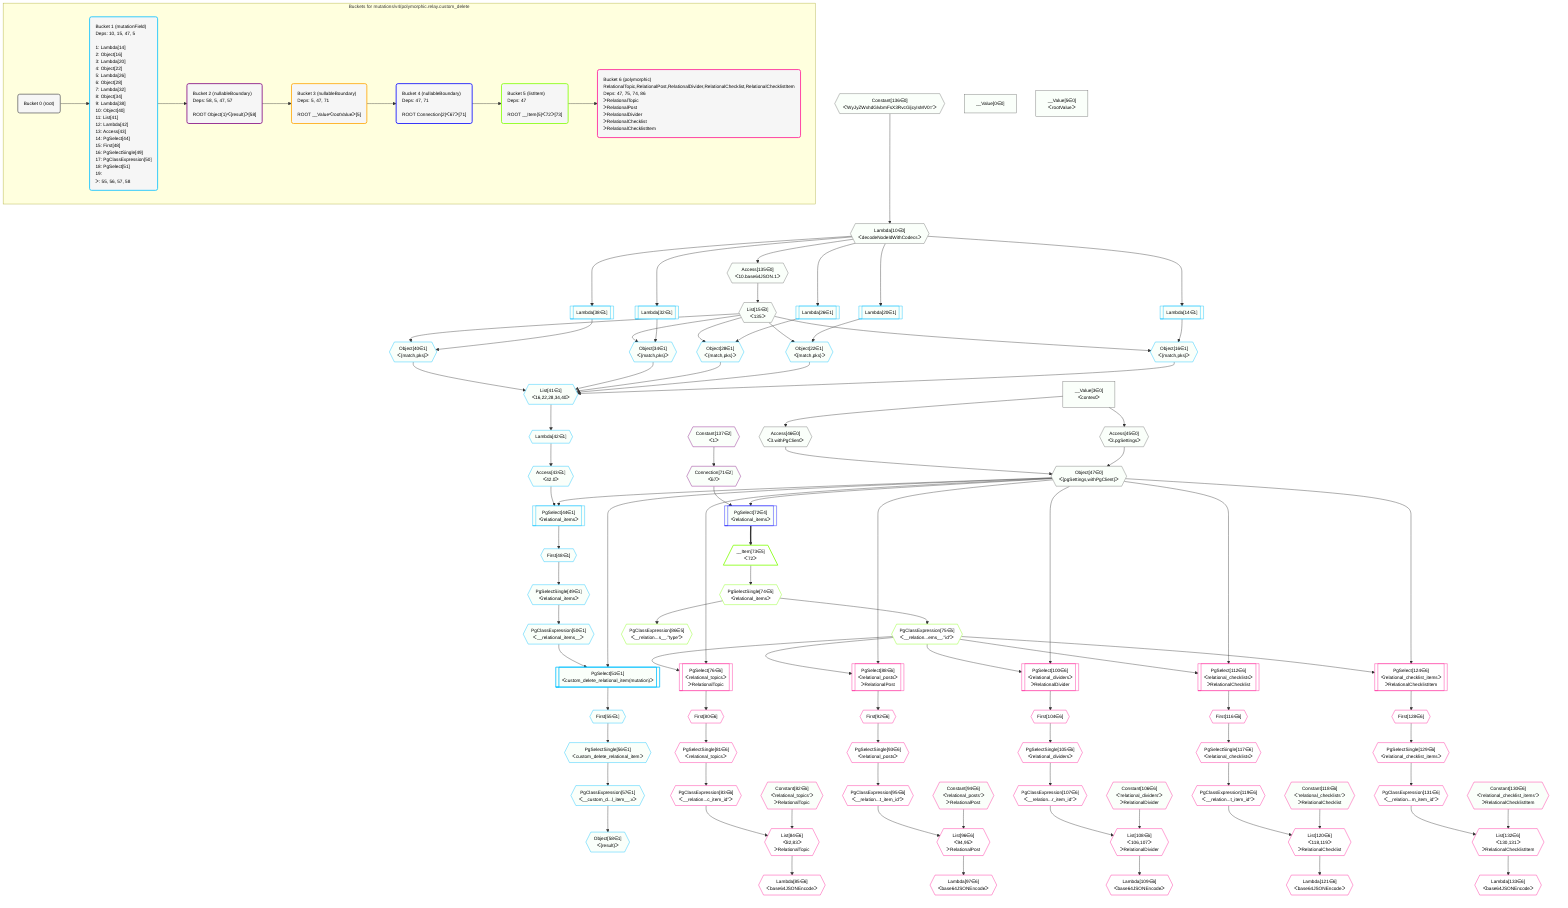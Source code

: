 %%{init: {'themeVariables': { 'fontSize': '12px'}}}%%
graph TD
    classDef path fill:#eee,stroke:#000,color:#000
    classDef plan fill:#fff,stroke-width:1px,color:#000
    classDef itemplan fill:#fff,stroke-width:2px,color:#000
    classDef unbatchedplan fill:#dff,stroke-width:1px,color:#000
    classDef sideeffectplan fill:#fcc,stroke-width:2px,color:#000
    classDef bucket fill:#f6f6f6,color:#000,stroke-width:2px,text-align:left


    %% plan dependencies
    Object47{{"Object[47∈0]<br />ᐸ{pgSettings,withPgClient}ᐳ"}}:::plan
    Access45{{"Access[45∈0]<br />ᐸ3.pgSettingsᐳ"}}:::plan
    Access46{{"Access[46∈0]<br />ᐸ3.withPgClientᐳ"}}:::plan
    Access45 & Access46 --> Object47
    Lambda10{{"Lambda[10∈0]<br />ᐸdecodeNodeIdWithCodecsᐳ"}}:::plan
    Constant136{{"Constant[136∈0]<br />ᐸ'WyJyZWxhdGlvbmFsX3RvcGljcyIsMV0='ᐳ"}}:::plan
    Constant136 --> Lambda10
    List15{{"List[15∈0]<br />ᐸ135ᐳ"}}:::plan
    Access135{{"Access[135∈0]<br />ᐸ10.base64JSON.1ᐳ"}}:::plan
    Access135 --> List15
    __Value3["__Value[3∈0]<br />ᐸcontextᐳ"]:::plan
    __Value3 --> Access45
    __Value3 --> Access46
    Lambda10 --> Access135
    __Value0["__Value[0∈0]"]:::plan
    __Value5["__Value[5∈0]<br />ᐸrootValueᐳ"]:::plan
    List41{{"List[41∈1]<br />ᐸ16,22,28,34,40ᐳ"}}:::plan
    Object16{{"Object[16∈1]<br />ᐸ{match,pks}ᐳ"}}:::plan
    Object22{{"Object[22∈1]<br />ᐸ{match,pks}ᐳ"}}:::plan
    Object28{{"Object[28∈1]<br />ᐸ{match,pks}ᐳ"}}:::plan
    Object34{{"Object[34∈1]<br />ᐸ{match,pks}ᐳ"}}:::plan
    Object40{{"Object[40∈1]<br />ᐸ{match,pks}ᐳ"}}:::plan
    Object16 & Object22 & Object28 & Object34 & Object40 --> List41
    Lambda14[["Lambda[14∈1]"]]:::unbatchedplan
    Lambda14 & List15 --> Object16
    Lambda20[["Lambda[20∈1]"]]:::unbatchedplan
    Lambda20 & List15 --> Object22
    Lambda26[["Lambda[26∈1]"]]:::unbatchedplan
    Lambda26 & List15 --> Object28
    Lambda32[["Lambda[32∈1]"]]:::unbatchedplan
    Lambda32 & List15 --> Object34
    Lambda38[["Lambda[38∈1]"]]:::unbatchedplan
    Lambda38 & List15 --> Object40
    PgSelect44[["PgSelect[44∈1]<br />ᐸrelational_itemsᐳ"]]:::plan
    Access43{{"Access[43∈1]<br />ᐸ42.0ᐳ"}}:::plan
    Object47 & Access43 --> PgSelect44
    PgSelect51[["PgSelect[51∈1]<br />ᐸcustom_delete_relational_item(mutation)ᐳ"]]:::sideeffectplan
    PgClassExpression50{{"PgClassExpression[50∈1]<br />ᐸ__relational_items__ᐳ"}}:::plan
    Object47 & PgClassExpression50 --> PgSelect51
    Lambda10 --> Lambda14
    Lambda10 --> Lambda20
    Lambda10 --> Lambda26
    Lambda10 --> Lambda32
    Lambda10 --> Lambda38
    Lambda42{{"Lambda[42∈1]"}}:::plan
    List41 --> Lambda42
    Lambda42 --> Access43
    First48{{"First[48∈1]"}}:::plan
    PgSelect44 --> First48
    PgSelectSingle49{{"PgSelectSingle[49∈1]<br />ᐸrelational_itemsᐳ"}}:::plan
    First48 --> PgSelectSingle49
    PgSelectSingle49 --> PgClassExpression50
    First55{{"First[55∈1]"}}:::plan
    PgSelect51 --> First55
    PgSelectSingle56{{"PgSelectSingle[56∈1]<br />ᐸcustom_delete_relational_itemᐳ"}}:::plan
    First55 --> PgSelectSingle56
    PgClassExpression57{{"PgClassExpression[57∈1]<br />ᐸ__custom_d...l_item__.vᐳ"}}:::plan
    PgSelectSingle56 --> PgClassExpression57
    Object58{{"Object[58∈1]<br />ᐸ{result}ᐳ"}}:::plan
    PgClassExpression57 --> Object58
    Connection71{{"Connection[71∈2]<br />ᐸ67ᐳ"}}:::plan
    Constant137{{"Constant[137∈2]<br />ᐸ1ᐳ"}}:::plan
    Constant137 --> Connection71
    PgSelect72[["PgSelect[72∈4]<br />ᐸrelational_itemsᐳ"]]:::plan
    Object47 & Connection71 --> PgSelect72
    __Item73[/"__Item[73∈5]<br />ᐸ72ᐳ"\]:::itemplan
    PgSelect72 ==> __Item73
    PgSelectSingle74{{"PgSelectSingle[74∈5]<br />ᐸrelational_itemsᐳ"}}:::plan
    __Item73 --> PgSelectSingle74
    PgClassExpression75{{"PgClassExpression[75∈5]<br />ᐸ__relation...ems__.”id”ᐳ"}}:::plan
    PgSelectSingle74 --> PgClassExpression75
    PgClassExpression86{{"PgClassExpression[86∈5]<br />ᐸ__relation...s__.”type”ᐳ"}}:::plan
    PgSelectSingle74 --> PgClassExpression86
    PgSelect76[["PgSelect[76∈6]<br />ᐸrelational_topicsᐳ<br />ᐳRelationalTopic"]]:::plan
    Object47 & PgClassExpression75 --> PgSelect76
    List84{{"List[84∈6]<br />ᐸ82,83ᐳ<br />ᐳRelationalTopic"}}:::plan
    Constant82{{"Constant[82∈6]<br />ᐸ'relational_topics'ᐳ<br />ᐳRelationalTopic"}}:::plan
    PgClassExpression83{{"PgClassExpression[83∈6]<br />ᐸ__relation...c_item_id”ᐳ"}}:::plan
    Constant82 & PgClassExpression83 --> List84
    PgSelect88[["PgSelect[88∈6]<br />ᐸrelational_postsᐳ<br />ᐳRelationalPost"]]:::plan
    Object47 & PgClassExpression75 --> PgSelect88
    List96{{"List[96∈6]<br />ᐸ94,95ᐳ<br />ᐳRelationalPost"}}:::plan
    Constant94{{"Constant[94∈6]<br />ᐸ'relational_posts'ᐳ<br />ᐳRelationalPost"}}:::plan
    PgClassExpression95{{"PgClassExpression[95∈6]<br />ᐸ__relation...t_item_id”ᐳ"}}:::plan
    Constant94 & PgClassExpression95 --> List96
    PgSelect100[["PgSelect[100∈6]<br />ᐸrelational_dividersᐳ<br />ᐳRelationalDivider"]]:::plan
    Object47 & PgClassExpression75 --> PgSelect100
    List108{{"List[108∈6]<br />ᐸ106,107ᐳ<br />ᐳRelationalDivider"}}:::plan
    Constant106{{"Constant[106∈6]<br />ᐸ'relational_dividers'ᐳ<br />ᐳRelationalDivider"}}:::plan
    PgClassExpression107{{"PgClassExpression[107∈6]<br />ᐸ__relation...r_item_id”ᐳ"}}:::plan
    Constant106 & PgClassExpression107 --> List108
    PgSelect112[["PgSelect[112∈6]<br />ᐸrelational_checklistsᐳ<br />ᐳRelationalChecklist"]]:::plan
    Object47 & PgClassExpression75 --> PgSelect112
    List120{{"List[120∈6]<br />ᐸ118,119ᐳ<br />ᐳRelationalChecklist"}}:::plan
    Constant118{{"Constant[118∈6]<br />ᐸ'relational_checklists'ᐳ<br />ᐳRelationalChecklist"}}:::plan
    PgClassExpression119{{"PgClassExpression[119∈6]<br />ᐸ__relation...t_item_id”ᐳ"}}:::plan
    Constant118 & PgClassExpression119 --> List120
    PgSelect124[["PgSelect[124∈6]<br />ᐸrelational_checklist_itemsᐳ<br />ᐳRelationalChecklistItem"]]:::plan
    Object47 & PgClassExpression75 --> PgSelect124
    List132{{"List[132∈6]<br />ᐸ130,131ᐳ<br />ᐳRelationalChecklistItem"}}:::plan
    Constant130{{"Constant[130∈6]<br />ᐸ'relational_checklist_items'ᐳ<br />ᐳRelationalChecklistItem"}}:::plan
    PgClassExpression131{{"PgClassExpression[131∈6]<br />ᐸ__relation...m_item_id”ᐳ"}}:::plan
    Constant130 & PgClassExpression131 --> List132
    First80{{"First[80∈6]"}}:::plan
    PgSelect76 --> First80
    PgSelectSingle81{{"PgSelectSingle[81∈6]<br />ᐸrelational_topicsᐳ"}}:::plan
    First80 --> PgSelectSingle81
    PgSelectSingle81 --> PgClassExpression83
    Lambda85{{"Lambda[85∈6]<br />ᐸbase64JSONEncodeᐳ"}}:::plan
    List84 --> Lambda85
    First92{{"First[92∈6]"}}:::plan
    PgSelect88 --> First92
    PgSelectSingle93{{"PgSelectSingle[93∈6]<br />ᐸrelational_postsᐳ"}}:::plan
    First92 --> PgSelectSingle93
    PgSelectSingle93 --> PgClassExpression95
    Lambda97{{"Lambda[97∈6]<br />ᐸbase64JSONEncodeᐳ"}}:::plan
    List96 --> Lambda97
    First104{{"First[104∈6]"}}:::plan
    PgSelect100 --> First104
    PgSelectSingle105{{"PgSelectSingle[105∈6]<br />ᐸrelational_dividersᐳ"}}:::plan
    First104 --> PgSelectSingle105
    PgSelectSingle105 --> PgClassExpression107
    Lambda109{{"Lambda[109∈6]<br />ᐸbase64JSONEncodeᐳ"}}:::plan
    List108 --> Lambda109
    First116{{"First[116∈6]"}}:::plan
    PgSelect112 --> First116
    PgSelectSingle117{{"PgSelectSingle[117∈6]<br />ᐸrelational_checklistsᐳ"}}:::plan
    First116 --> PgSelectSingle117
    PgSelectSingle117 --> PgClassExpression119
    Lambda121{{"Lambda[121∈6]<br />ᐸbase64JSONEncodeᐳ"}}:::plan
    List120 --> Lambda121
    First128{{"First[128∈6]"}}:::plan
    PgSelect124 --> First128
    PgSelectSingle129{{"PgSelectSingle[129∈6]<br />ᐸrelational_checklist_itemsᐳ"}}:::plan
    First128 --> PgSelectSingle129
    PgSelectSingle129 --> PgClassExpression131
    Lambda133{{"Lambda[133∈6]<br />ᐸbase64JSONEncodeᐳ"}}:::plan
    List132 --> Lambda133

    %% define steps

    subgraph "Buckets for mutations/v4/polymorphic.relay.custom_delete"
    Bucket0("Bucket 0 (root)"):::bucket
    classDef bucket0 stroke:#696969
    class Bucket0,__Value0,__Value3,__Value5,Lambda10,List15,Access45,Access46,Object47,Access135,Constant136 bucket0
    Bucket1("Bucket 1 (mutationField)<br />Deps: 10, 15, 47, 5<br /><br />1: Lambda[14]<br />2: Object[16]<br />3: Lambda[20]<br />4: Object[22]<br />5: Lambda[26]<br />6: Object[28]<br />7: Lambda[32]<br />8: Object[34]<br />9: Lambda[38]<br />10: Object[40]<br />11: List[41]<br />12: Lambda[42]<br />13: Access[43]<br />14: PgSelect[44]<br />15: First[48]<br />16: PgSelectSingle[49]<br />17: PgClassExpression[50]<br />18: PgSelect[51]<br />19: <br />ᐳ: 55, 56, 57, 58"):::bucket
    classDef bucket1 stroke:#00bfff
    class Bucket1,Lambda14,Object16,Lambda20,Object22,Lambda26,Object28,Lambda32,Object34,Lambda38,Object40,List41,Lambda42,Access43,PgSelect44,First48,PgSelectSingle49,PgClassExpression50,PgSelect51,First55,PgSelectSingle56,PgClassExpression57,Object58 bucket1
    Bucket2("Bucket 2 (nullableBoundary)<br />Deps: 58, 5, 47, 57<br /><br />ROOT Object{1}ᐸ{result}ᐳ[58]"):::bucket
    classDef bucket2 stroke:#7f007f
    class Bucket2,Connection71,Constant137 bucket2
    Bucket3("Bucket 3 (nullableBoundary)<br />Deps: 5, 47, 71<br /><br />ROOT __ValueᐸrootValueᐳ[5]"):::bucket
    classDef bucket3 stroke:#ffa500
    class Bucket3 bucket3
    Bucket4("Bucket 4 (nullableBoundary)<br />Deps: 47, 71<br /><br />ROOT Connection{2}ᐸ67ᐳ[71]"):::bucket
    classDef bucket4 stroke:#0000ff
    class Bucket4,PgSelect72 bucket4
    Bucket5("Bucket 5 (listItem)<br />Deps: 47<br /><br />ROOT __Item{5}ᐸ72ᐳ[73]"):::bucket
    classDef bucket5 stroke:#7fff00
    class Bucket5,__Item73,PgSelectSingle74,PgClassExpression75,PgClassExpression86 bucket5
    Bucket6("Bucket 6 (polymorphic)<br />RelationalTopic,RelationalPost,RelationalDivider,RelationalChecklist,RelationalChecklistItem<br />Deps: 47, 75, 74, 86<br />ᐳRelationalTopic<br />ᐳRelationalPost<br />ᐳRelationalDivider<br />ᐳRelationalChecklist<br />ᐳRelationalChecklistItem"):::bucket
    classDef bucket6 stroke:#ff1493
    class Bucket6,PgSelect76,First80,PgSelectSingle81,Constant82,PgClassExpression83,List84,Lambda85,PgSelect88,First92,PgSelectSingle93,Constant94,PgClassExpression95,List96,Lambda97,PgSelect100,First104,PgSelectSingle105,Constant106,PgClassExpression107,List108,Lambda109,PgSelect112,First116,PgSelectSingle117,Constant118,PgClassExpression119,List120,Lambda121,PgSelect124,First128,PgSelectSingle129,Constant130,PgClassExpression131,List132,Lambda133 bucket6
    Bucket0 --> Bucket1
    Bucket1 --> Bucket2
    Bucket2 --> Bucket3
    Bucket3 --> Bucket4
    Bucket4 --> Bucket5
    Bucket5 --> Bucket6
    classDef unary fill:#fafffa,borderWidth:8px
    class Object47,Lambda10,List15,Access45,Access46,Access135,__Value0,__Value3,__Value5,Constant136,List41,Object16,Object22,Object28,Object34,Object40,PgSelect44,PgSelect51,Lambda14,Lambda20,Lambda26,Lambda32,Lambda38,Lambda42,Access43,First48,PgSelectSingle49,PgClassExpression50,First55,PgSelectSingle56,PgClassExpression57,Object58,Connection71,Constant137,PgSelect72,Constant82,Constant94,Constant106,Constant118,Constant130 unary
    end